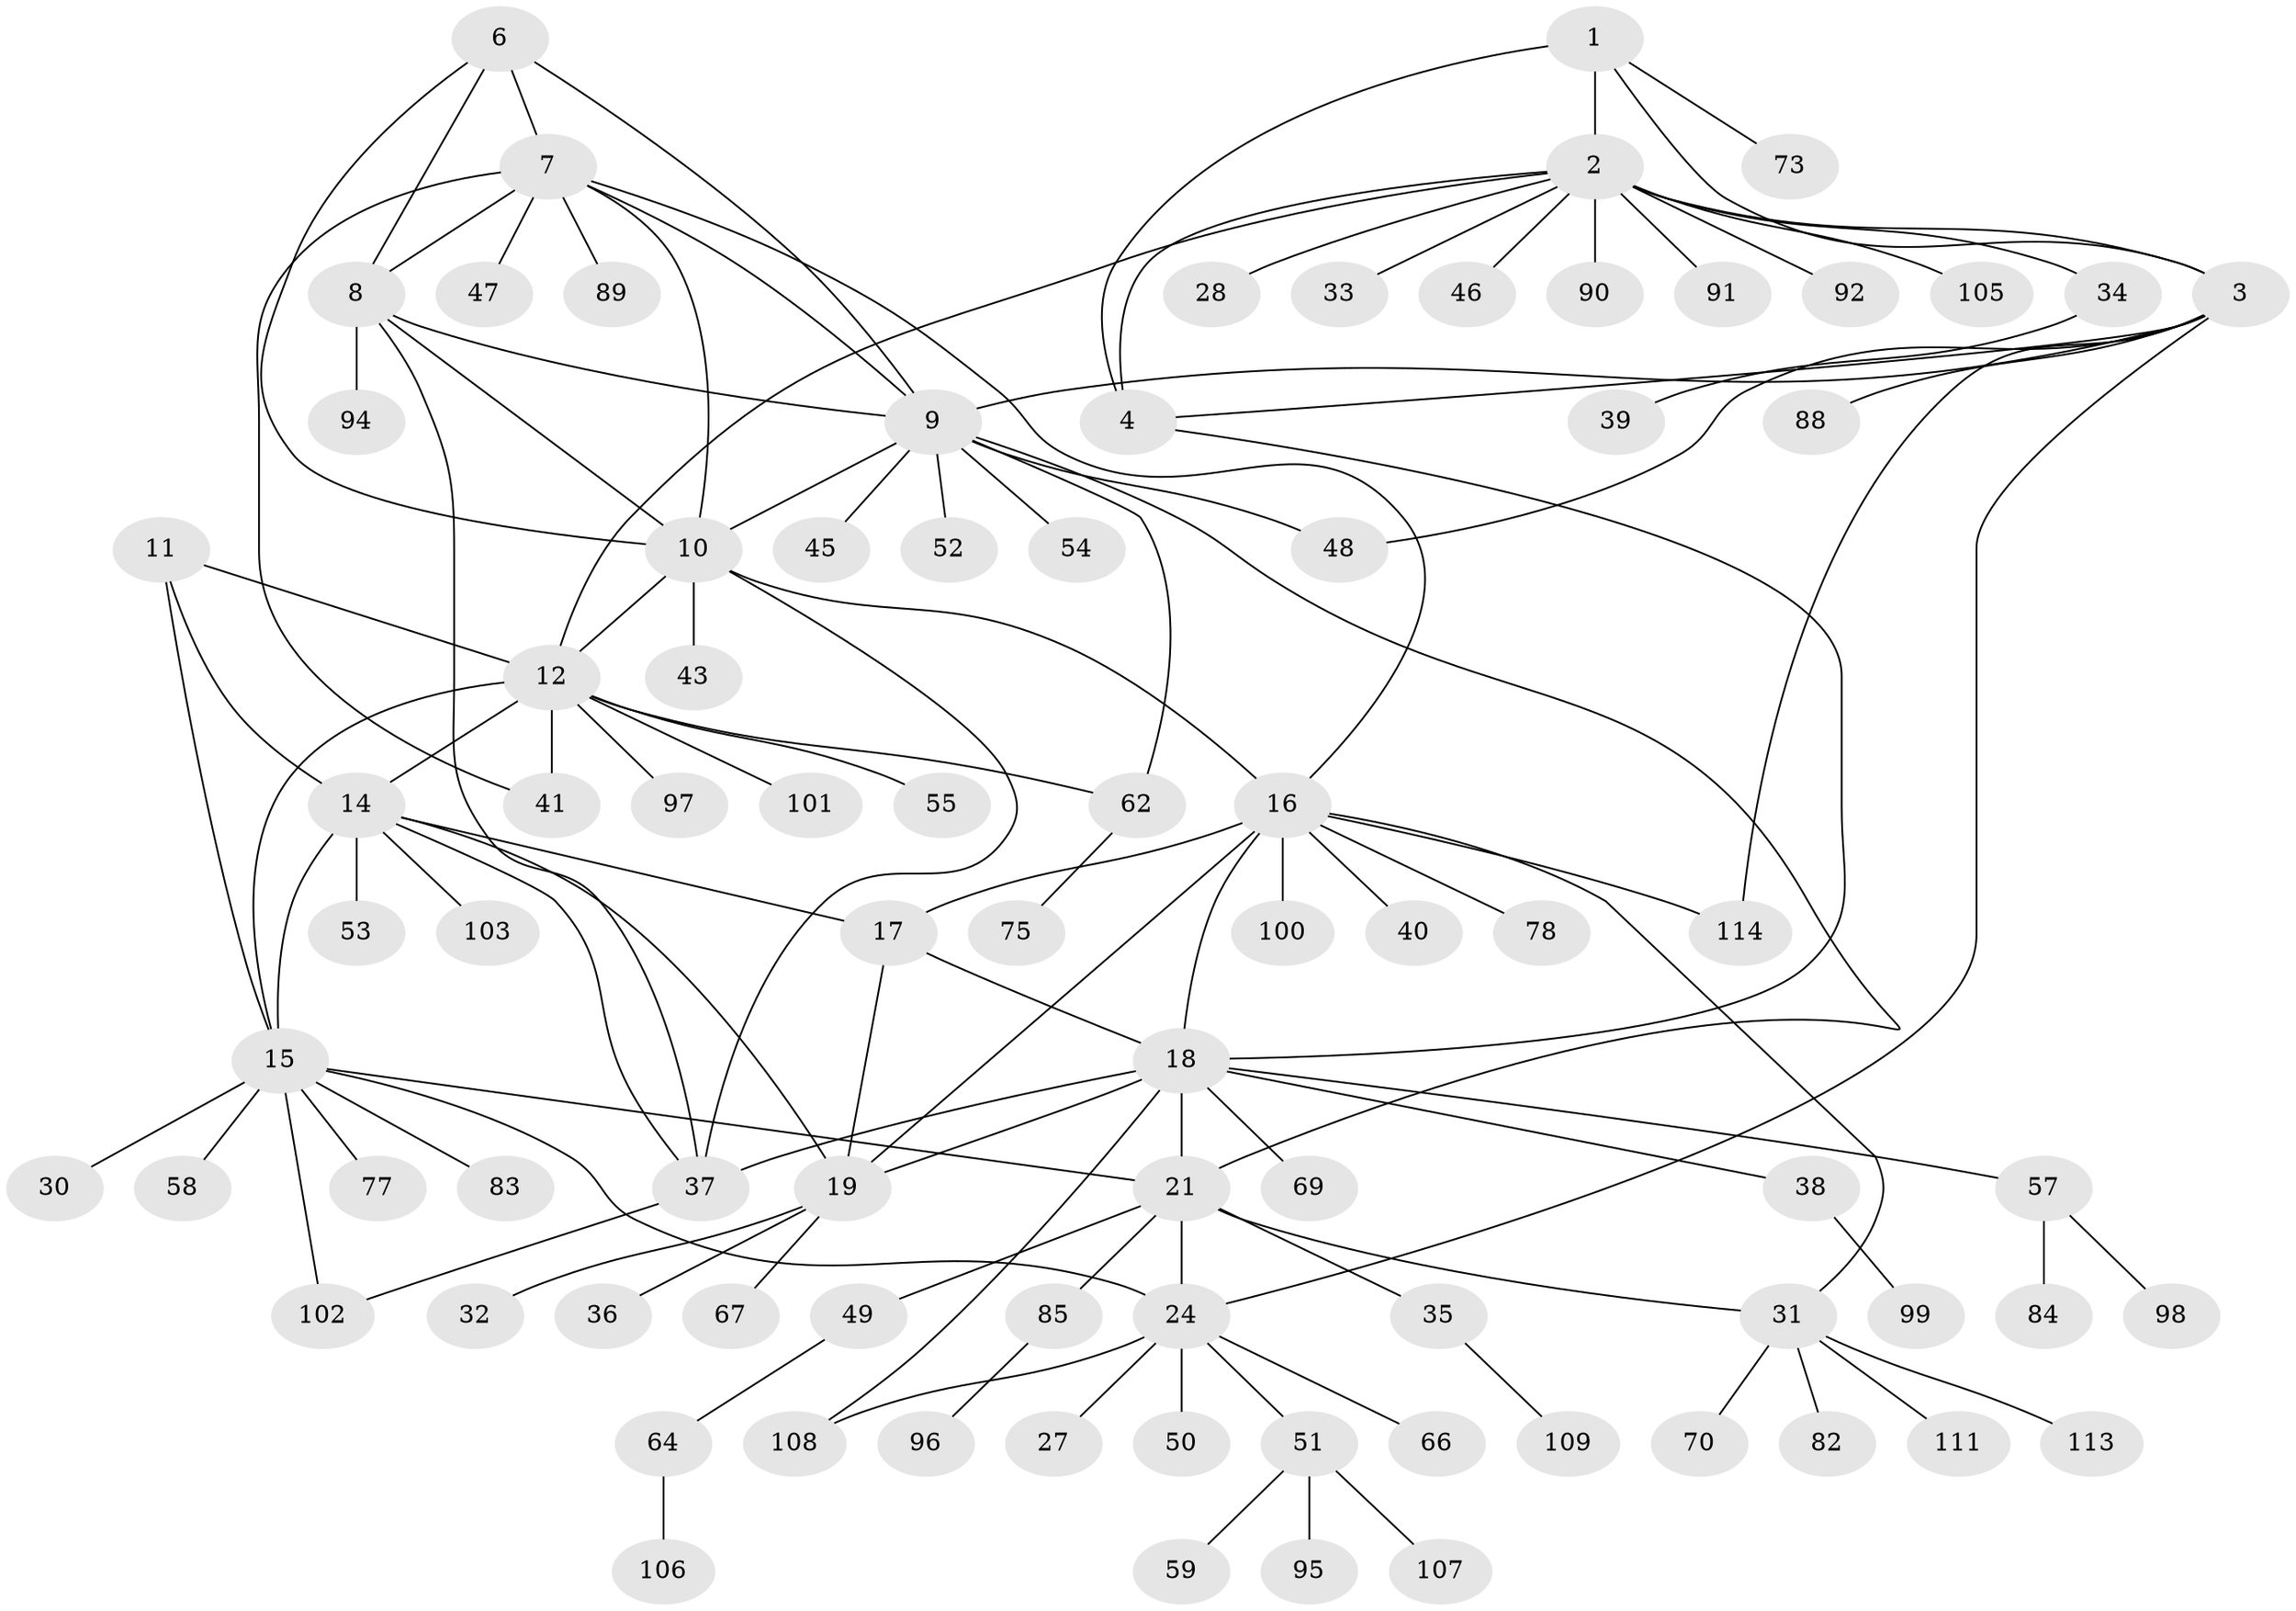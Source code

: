 // Generated by graph-tools (version 1.1) at 2025/24/03/03/25 07:24:15]
// undirected, 85 vertices, 118 edges
graph export_dot {
graph [start="1"]
  node [color=gray90,style=filled];
  1;
  2 [super="+5"];
  3 [super="+72"];
  4 [super="+104"];
  6 [super="+71"];
  7 [super="+65"];
  8 [super="+74"];
  9 [super="+44"];
  10 [super="+26"];
  11;
  12 [super="+13"];
  14 [super="+42"];
  15 [super="+22"];
  16 [super="+29"];
  17 [super="+63"];
  18 [super="+20"];
  19 [super="+80"];
  21 [super="+23"];
  24 [super="+25"];
  27;
  28;
  30;
  31 [super="+68"];
  32 [super="+93"];
  33;
  34;
  35 [super="+79"];
  36;
  37 [super="+86"];
  38 [super="+76"];
  39;
  40;
  41 [super="+87"];
  43;
  45;
  46 [super="+56"];
  47;
  48;
  49;
  50;
  51 [super="+61"];
  52;
  53;
  54;
  55;
  57 [super="+60"];
  58;
  59 [super="+81"];
  62;
  64;
  66;
  67;
  69;
  70;
  73 [super="+112"];
  75;
  77;
  78;
  82;
  83;
  84;
  85;
  88;
  89;
  90;
  91;
  92;
  94;
  95;
  96;
  97;
  98;
  99;
  100;
  101;
  102;
  103;
  105;
  106 [super="+110"];
  107;
  108;
  109;
  111;
  113;
  114;
  1 -- 2 [weight=2];
  1 -- 3;
  1 -- 4;
  1 -- 73;
  2 -- 3 [weight=2];
  2 -- 4 [weight=2];
  2 -- 28;
  2 -- 33;
  2 -- 46;
  2 -- 90;
  2 -- 91;
  2 -- 92;
  2 -- 34;
  2 -- 105;
  2 -- 12;
  3 -- 4;
  3 -- 9;
  3 -- 24;
  3 -- 48;
  3 -- 88;
  3 -- 114;
  4 -- 18;
  6 -- 7;
  6 -- 8;
  6 -- 9;
  6 -- 10;
  7 -- 8;
  7 -- 9;
  7 -- 10;
  7 -- 16;
  7 -- 41;
  7 -- 47;
  7 -- 89;
  8 -- 9;
  8 -- 10;
  8 -- 94;
  8 -- 37;
  9 -- 10;
  9 -- 45;
  9 -- 48;
  9 -- 52;
  9 -- 54;
  9 -- 62;
  9 -- 21;
  10 -- 37;
  10 -- 43;
  10 -- 12;
  10 -- 16;
  11 -- 12 [weight=2];
  11 -- 14;
  11 -- 15;
  12 -- 14 [weight=2];
  12 -- 15 [weight=2];
  12 -- 97;
  12 -- 101;
  12 -- 55;
  12 -- 62;
  12 -- 41;
  14 -- 15;
  14 -- 19;
  14 -- 103;
  14 -- 53;
  14 -- 37;
  14 -- 17;
  15 -- 30;
  15 -- 58;
  15 -- 83;
  15 -- 102;
  15 -- 24 [weight=2];
  15 -- 77;
  15 -- 21 [weight=2];
  16 -- 17;
  16 -- 18 [weight=2];
  16 -- 19;
  16 -- 31;
  16 -- 40;
  16 -- 78;
  16 -- 100;
  16 -- 114;
  17 -- 18 [weight=2];
  17 -- 19;
  18 -- 19 [weight=2];
  18 -- 57;
  18 -- 69;
  18 -- 108;
  18 -- 21;
  18 -- 37;
  18 -- 38;
  19 -- 32;
  19 -- 36;
  19 -- 67;
  21 -- 24 [weight=4];
  21 -- 31;
  21 -- 49;
  21 -- 85;
  21 -- 35;
  24 -- 27;
  24 -- 66;
  24 -- 108;
  24 -- 50;
  24 -- 51;
  31 -- 111;
  31 -- 113;
  31 -- 82;
  31 -- 70;
  34 -- 39;
  35 -- 109;
  37 -- 102;
  38 -- 99;
  49 -- 64;
  51 -- 59;
  51 -- 95;
  51 -- 107;
  57 -- 98;
  57 -- 84;
  62 -- 75;
  64 -- 106;
  85 -- 96;
}
